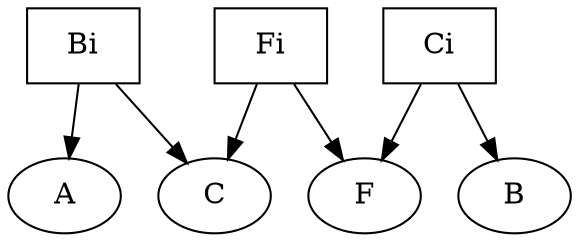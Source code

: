 digraph BST {
Bi [shape=box];
Bi -> A;
Bi -> C;
Ci [shape=box];
Ci -> B;
Ci -> F;
Fi [shape=box];
Fi -> C;
Fi -> F;
}
